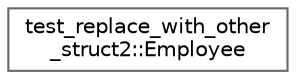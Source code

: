 digraph "类继承关系图"
{
 // LATEX_PDF_SIZE
  bgcolor="transparent";
  edge [fontname=Helvetica,fontsize=10,labelfontname=Helvetica,labelfontsize=10];
  node [fontname=Helvetica,fontsize=10,shape=box,height=0.2,width=0.4];
  rankdir="LR";
  Node0 [id="Node000000",label="test_replace_with_other\l_struct2::Employee",height=0.2,width=0.4,color="grey40", fillcolor="white", style="filled",URL="$structtest__replace__with__other__struct2_1_1_employee.html",tooltip=" "];
}
